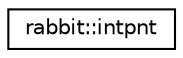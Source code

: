digraph "Graphical Class Hierarchy"
{
  edge [fontname="Helvetica",fontsize="10",labelfontname="Helvetica",labelfontsize="10"];
  node [fontname="Helvetica",fontsize="10",shape=record];
  rankdir="LR";
  Node1 [label="rabbit::intpnt",height=0.2,width=0.4,color="black", fillcolor="white", style="filled",URL="$structrabbit_1_1intpnt.html"];
}
